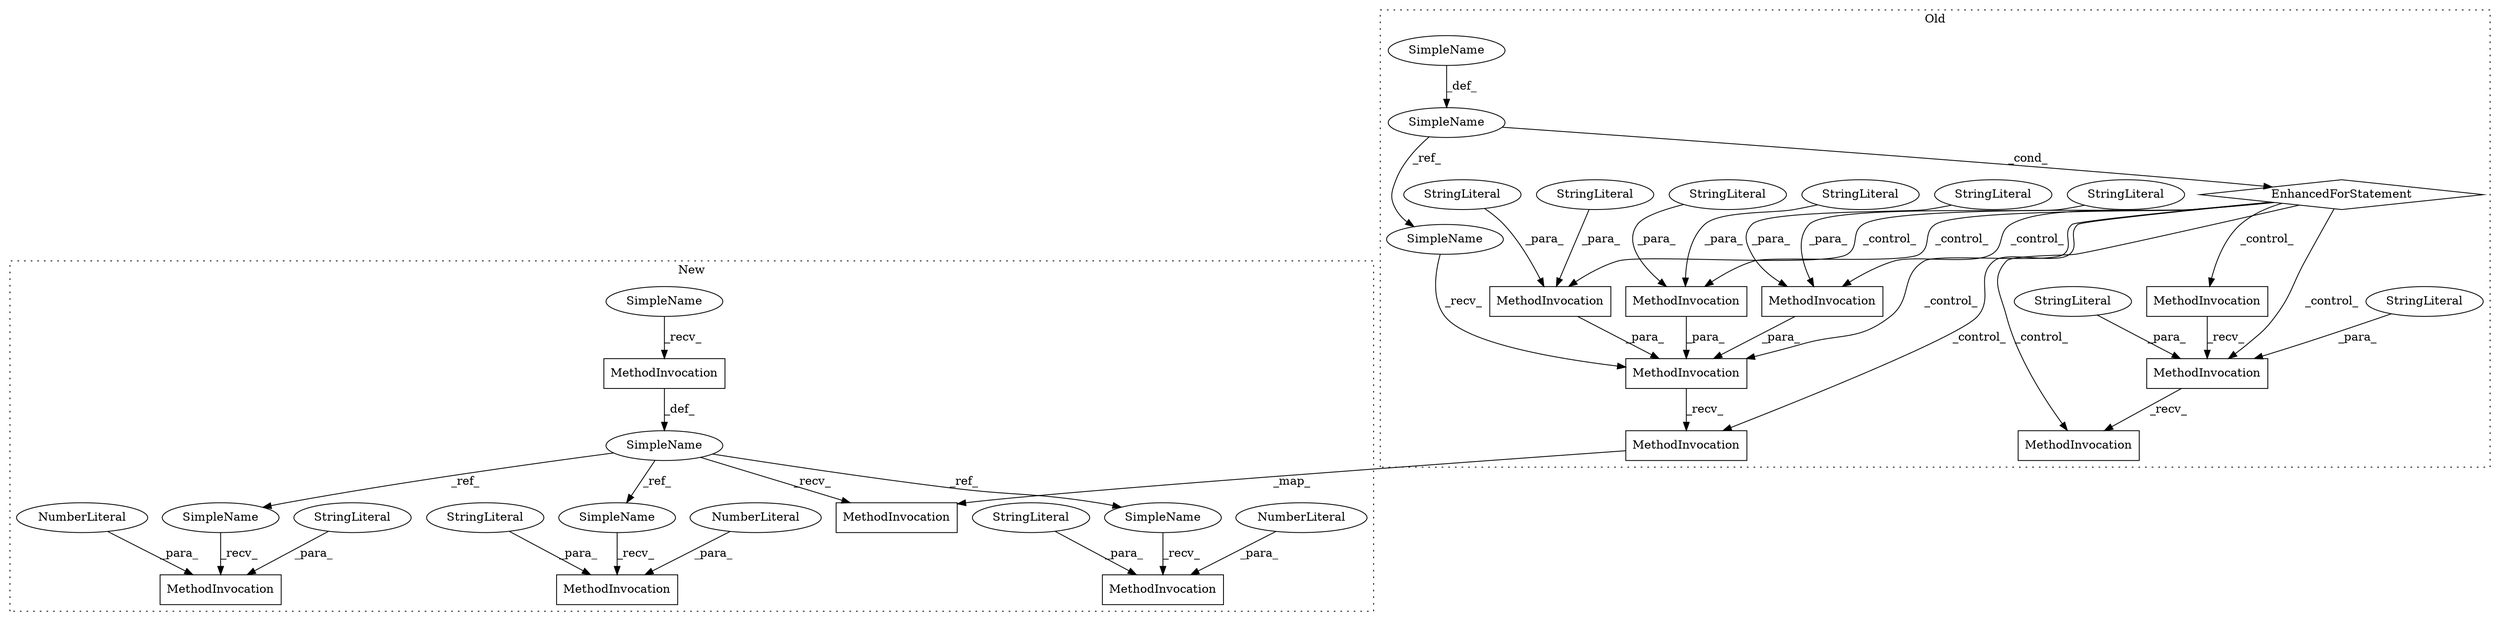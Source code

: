 digraph G {
subgraph cluster0 {
3 [label="MethodInvocation" a="32" s="6275,6294" l="9,1" shape="box"];
4 [label="MethodInvocation" a="32" s="6353,6366" l="7,1" shape="box"];
5 [label="MethodInvocation" a="32" s="6391,6429" l="16,1" shape="box"];
6 [label="MethodInvocation" a="32" s="6375,6389" l="11,1" shape="box"];
8 [label="MethodInvocation" a="32" s="6268,6340" l="7,1" shape="box"];
9 [label="MethodInvocation" a="32" s="6431" l="9" shape="box"];
11 [label="MethodInvocation" a="32" s="6297,6316" l="9,1" shape="box"];
12 [label="MethodInvocation" a="32" s="6319,6339" l="9,1" shape="box"];
17 [label="SimpleName" a="42" s="6188" l="9" shape="ellipse"];
20 [label="SimpleName" a="42" s="6200" l="10" shape="ellipse"];
23 [label="SimpleName" a="42" s="6258" l="9" shape="ellipse"];
25 [label="StringLiteral" a="45" s="6284" l="5" shape="ellipse"];
26 [label="StringLiteral" a="45" s="6336" l="3" shape="ellipse"];
29 [label="StringLiteral" a="45" s="6306" l="5" shape="ellipse"];
31 [label="StringLiteral" a="45" s="6414" l="3" shape="ellipse"];
32 [label="EnhancedForStatement" a="70" s="6148,6210" l="5,2" shape="diamond"];
33 [label="StringLiteral" a="45" s="6328" l="6" shape="ellipse"];
34 [label="StringLiteral" a="45" s="6291" l="3" shape="ellipse"];
35 [label="StringLiteral" a="45" s="6407" l="5" shape="ellipse"];
36 [label="StringLiteral" a="45" s="6313" l="3" shape="ellipse"];
label = "Old";
style="dotted";
}
subgraph cluster1 {
1 [label="MethodInvocation" a="32" s="5856,5869" l="4,1" shape="box"];
2 [label="MethodInvocation" a="32" s="5810,5822" l="4,1" shape="box"];
7 [label="MethodInvocation" a="32" s="5881,5894" l="7,1" shape="box"];
10 [label="MethodInvocation" a="32" s="5792" l="8" shape="box"];
13 [label="MethodInvocation" a="32" s="5833,5845" l="4,1" shape="box"];
14 [label="NumberLiteral" a="34" s="5844" l="1" shape="ellipse"];
15 [label="NumberLiteral" a="34" s="5821" l="1" shape="ellipse"];
16 [label="NumberLiteral" a="34" s="5868" l="1" shape="ellipse"];
18 [label="SimpleName" a="42" s="5806" l="3" shape="ellipse"];
19 [label="SimpleName" a="42" s="5852" l="3" shape="ellipse"];
21 [label="SimpleName" a="42" s="5776" l="3" shape="ellipse"];
22 [label="SimpleName" a="42" s="5829" l="3" shape="ellipse"];
24 [label="SimpleName" a="42" s="5782" l="9" shape="ellipse"];
27 [label="StringLiteral" a="45" s="5814" l="5" shape="ellipse"];
28 [label="StringLiteral" a="45" s="5837" l="5" shape="ellipse"];
30 [label="StringLiteral" a="45" s="5860" l="6" shape="ellipse"];
label = "New";
style="dotted";
}
3 -> 8 [label="_para_"];
4 -> 7 [label="_map_"];
5 -> 9 [label="_recv_"];
6 -> 5 [label="_recv_"];
8 -> 4 [label="_recv_"];
10 -> 21 [label="_def_"];
11 -> 8 [label="_para_"];
12 -> 8 [label="_para_"];
14 -> 13 [label="_para_"];
15 -> 2 [label="_para_"];
16 -> 1 [label="_para_"];
17 -> 32 [label="_cond_"];
17 -> 23 [label="_ref_"];
18 -> 2 [label="_recv_"];
19 -> 1 [label="_recv_"];
20 -> 17 [label="_def_"];
21 -> 22 [label="_ref_"];
21 -> 18 [label="_ref_"];
21 -> 7 [label="_recv_"];
21 -> 19 [label="_ref_"];
22 -> 13 [label="_recv_"];
23 -> 8 [label="_recv_"];
24 -> 10 [label="_recv_"];
25 -> 3 [label="_para_"];
26 -> 12 [label="_para_"];
27 -> 2 [label="_para_"];
28 -> 13 [label="_para_"];
29 -> 11 [label="_para_"];
30 -> 1 [label="_para_"];
31 -> 5 [label="_para_"];
32 -> 8 [label="_control_"];
32 -> 4 [label="_control_"];
32 -> 6 [label="_control_"];
32 -> 5 [label="_control_"];
32 -> 9 [label="_control_"];
32 -> 11 [label="_control_"];
32 -> 12 [label="_control_"];
32 -> 3 [label="_control_"];
33 -> 12 [label="_para_"];
34 -> 3 [label="_para_"];
35 -> 5 [label="_para_"];
36 -> 11 [label="_para_"];
}